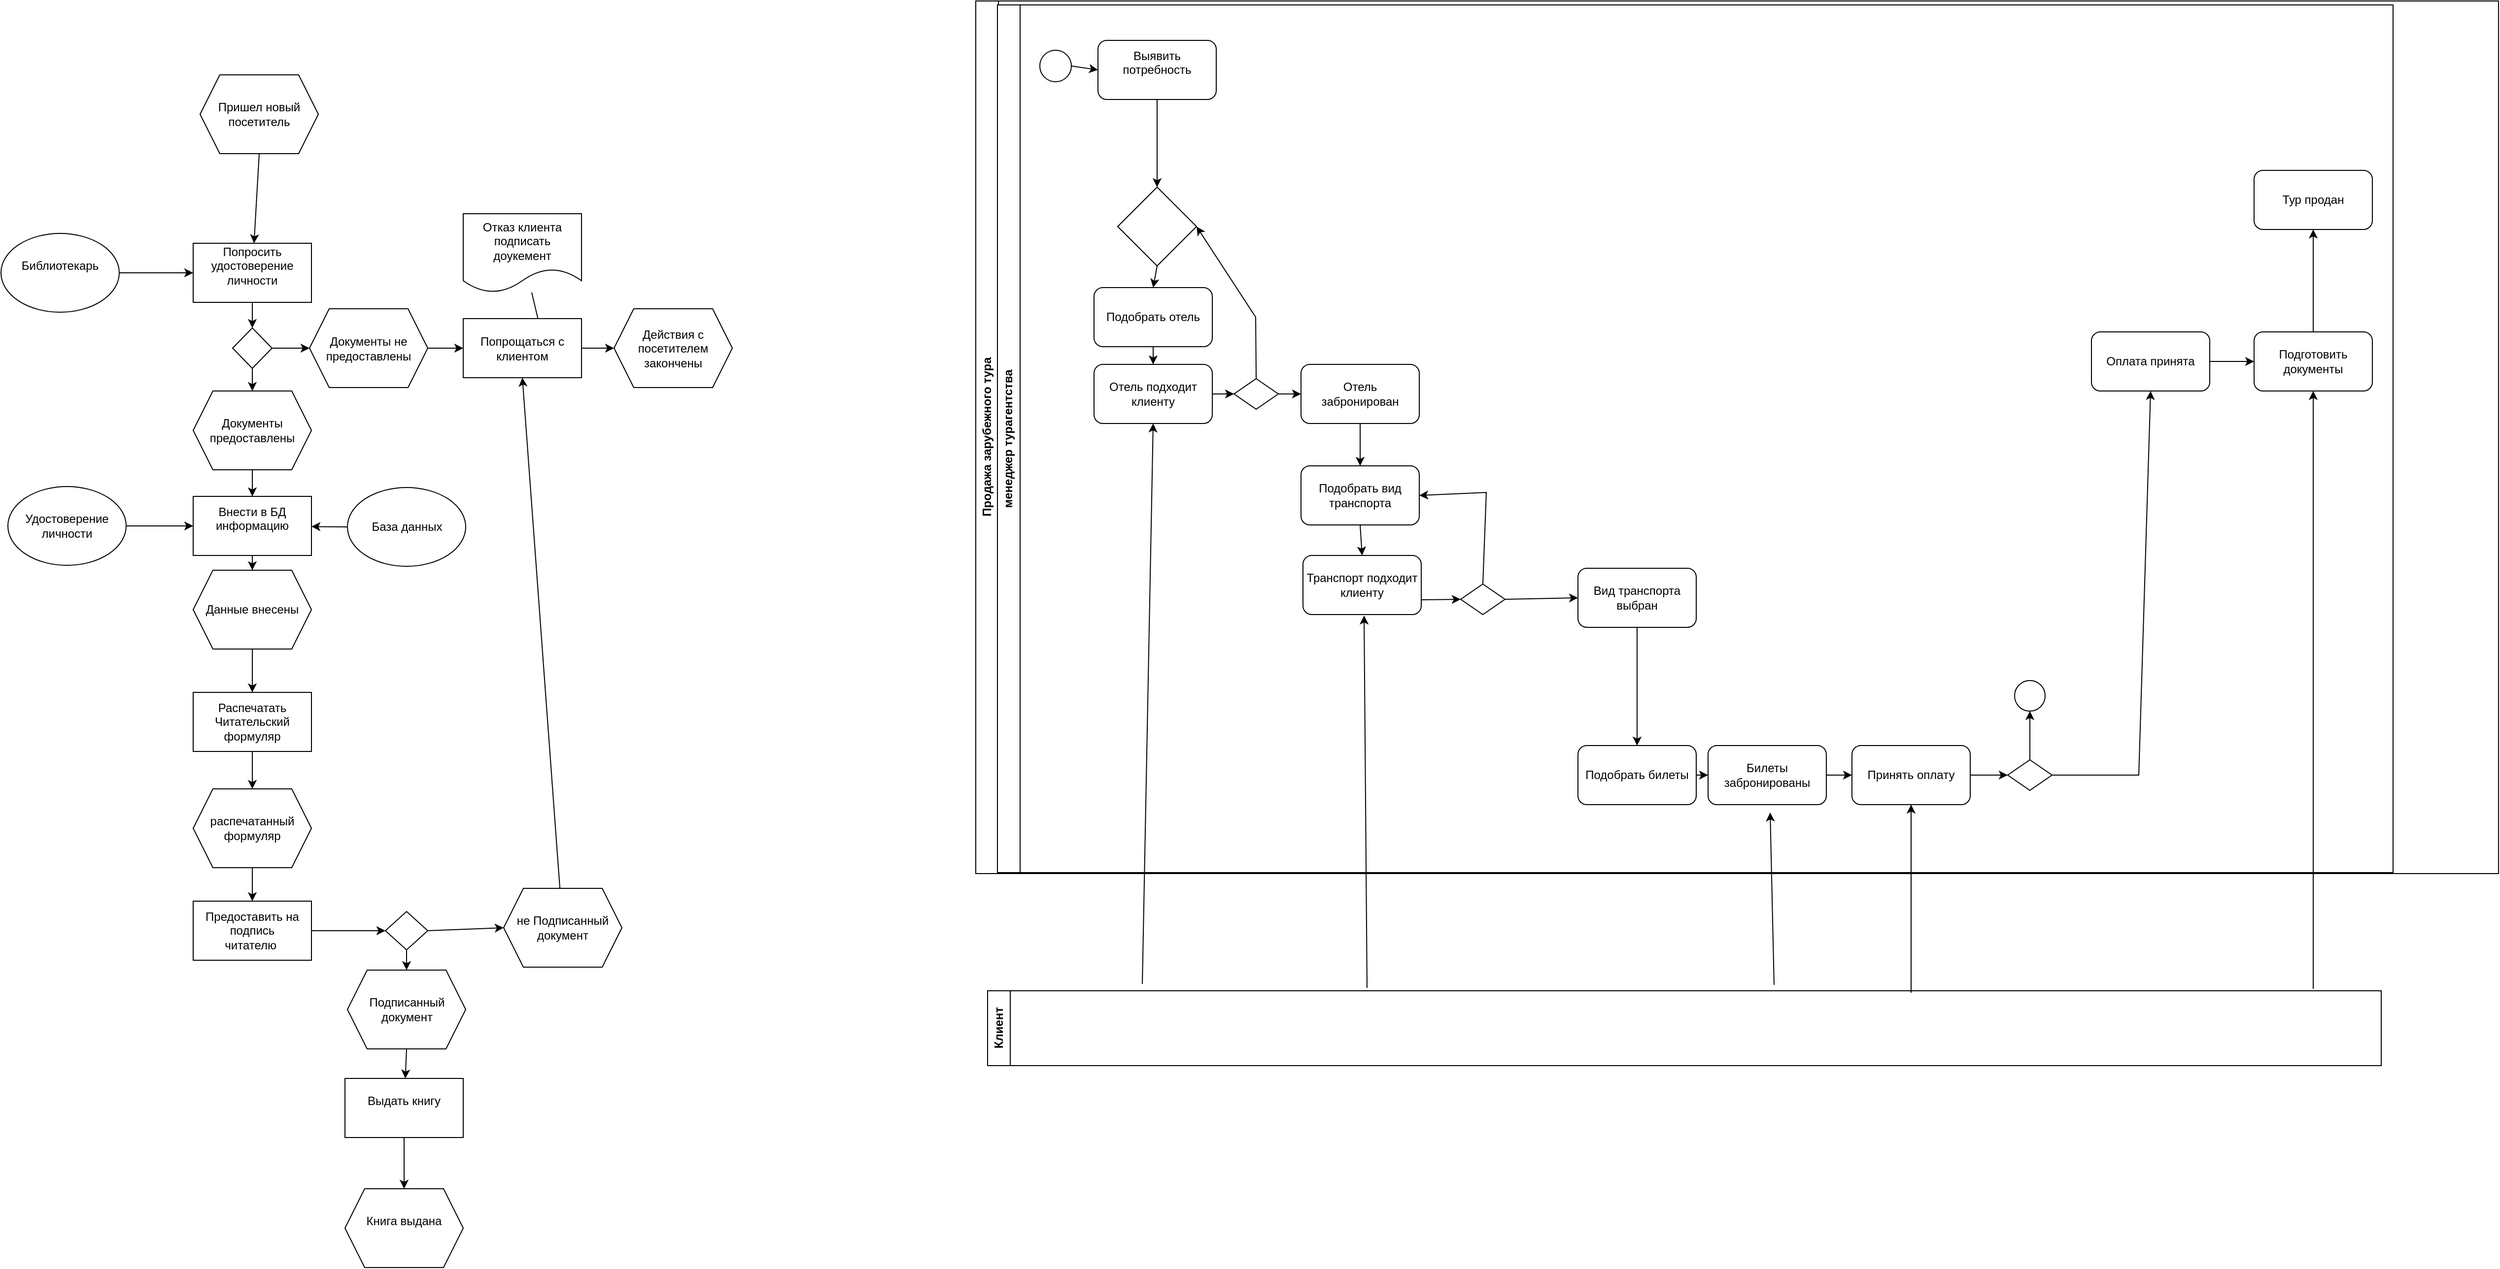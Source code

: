 <mxfile version="21.3.4" type="device">
  <diagram name="Страница 1" id="9LuI2_xqMuIHMLWsYBJ_">
    <mxGraphModel dx="2153" dy="1265" grid="0" gridSize="10" guides="1" tooltips="1" connect="1" arrows="1" fold="1" page="1" pageScale="1" pageWidth="827" pageHeight="1169" math="0" shadow="0">
      <root>
        <mxCell id="0" />
        <mxCell id="1" parent="0" />
        <mxCell id="u4SSPRo8e84aIvEriqBu-5" value="&#xa;Попросить удостоверение личности&#xa;&#xa;" style="rounded=0;whiteSpace=wrap;html=1;" vertex="1" parent="1">
          <mxGeometry x="313" y="257" width="120" height="60" as="geometry" />
        </mxCell>
        <mxCell id="u4SSPRo8e84aIvEriqBu-6" value="&#xa;Книга выдана&#xa;&#xa;" style="shape=hexagon;perimeter=hexagonPerimeter2;whiteSpace=wrap;html=1;fixedSize=1;" vertex="1" parent="1">
          <mxGeometry x="467" y="1217" width="120" height="80" as="geometry" />
        </mxCell>
        <mxCell id="u4SSPRo8e84aIvEriqBu-8" value="&#xa;Внести в БД&#xa;информацию&#xa;&#xa;" style="rounded=0;whiteSpace=wrap;html=1;" vertex="1" parent="1">
          <mxGeometry x="313" y="514" width="120" height="60" as="geometry" />
        </mxCell>
        <mxCell id="u4SSPRo8e84aIvEriqBu-9" value="&#xa;&lt;br style=&quot;border-color: var(--border-color); color: rgb(0, 0, 0); font-family: Helvetica; font-size: 12px; font-style: normal; font-variant-ligatures: normal; font-variant-caps: normal; font-weight: 400; letter-spacing: normal; orphans: 2; text-align: center; text-indent: 0px; text-transform: none; widows: 2; word-spacing: 0px; -webkit-text-stroke-width: 0px; background-color: rgb(251, 251, 251); text-decoration-thickness: initial; text-decoration-style: initial; text-decoration-color: initial;&quot;&gt;&lt;span style=&quot;color: rgb(0, 0, 0); font-family: Helvetica; font-size: 12px; font-style: normal; font-variant-ligatures: normal; font-variant-caps: normal; font-weight: 400; letter-spacing: normal; orphans: 2; text-align: center; text-indent: 0px; text-transform: none; widows: 2; word-spacing: 0px; -webkit-text-stroke-width: 0px; background-color: rgb(251, 251, 251); text-decoration-thickness: initial; text-decoration-style: initial; text-decoration-color: initial; float: none; display: inline !important;&quot;&gt;Удостоверение личности&lt;/span&gt;&lt;br style=&quot;border-color: var(--border-color); color: rgb(0, 0, 0); font-family: Helvetica; font-size: 12px; font-style: normal; font-variant-ligatures: normal; font-variant-caps: normal; font-weight: 400; letter-spacing: normal; orphans: 2; text-align: center; text-indent: 0px; text-transform: none; widows: 2; word-spacing: 0px; -webkit-text-stroke-width: 0px; background-color: rgb(251, 251, 251); text-decoration-thickness: initial; text-decoration-style: initial; text-decoration-color: initial;&quot;&gt;&#xa;&#xa;" style="ellipse;whiteSpace=wrap;html=1;" vertex="1" parent="1">
          <mxGeometry x="125" y="504" width="120" height="80" as="geometry" />
        </mxCell>
        <mxCell id="u4SSPRo8e84aIvEriqBu-10" value="" style="endArrow=classic;html=1;rounded=0;exitX=1;exitY=0.5;exitDx=0;exitDy=0;entryX=0;entryY=0.5;entryDx=0;entryDy=0;" edge="1" parent="1" source="u4SSPRo8e84aIvEriqBu-9" target="u4SSPRo8e84aIvEriqBu-8">
          <mxGeometry width="50" height="50" relative="1" as="geometry">
            <mxPoint x="272" y="574" as="sourcePoint" />
            <mxPoint x="322" y="524" as="targetPoint" />
          </mxGeometry>
        </mxCell>
        <mxCell id="u4SSPRo8e84aIvEriqBu-15" value="&#xa;Библиотекарь&#xa;&#xa;" style="ellipse;whiteSpace=wrap;html=1;" vertex="1" parent="1">
          <mxGeometry x="118" y="247" width="120" height="80" as="geometry" />
        </mxCell>
        <mxCell id="u4SSPRo8e84aIvEriqBu-16" value="" style="endArrow=classic;html=1;rounded=0;exitX=1;exitY=0.5;exitDx=0;exitDy=0;entryX=0;entryY=0.5;entryDx=0;entryDy=0;" edge="1" parent="1" source="u4SSPRo8e84aIvEriqBu-15" target="u4SSPRo8e84aIvEriqBu-5">
          <mxGeometry width="50" height="50" relative="1" as="geometry">
            <mxPoint x="280" y="441" as="sourcePoint" />
            <mxPoint x="330" y="391" as="targetPoint" />
          </mxGeometry>
        </mxCell>
        <mxCell id="u4SSPRo8e84aIvEriqBu-17" value="База данных" style="ellipse;whiteSpace=wrap;html=1;" vertex="1" parent="1">
          <mxGeometry x="469.5" y="505" width="120" height="80" as="geometry" />
        </mxCell>
        <mxCell id="u4SSPRo8e84aIvEriqBu-18" value="" style="endArrow=classic;html=1;rounded=0;exitX=0;exitY=0.5;exitDx=0;exitDy=0;" edge="1" parent="1" source="u4SSPRo8e84aIvEriqBu-17" target="u4SSPRo8e84aIvEriqBu-8">
          <mxGeometry width="50" height="50" relative="1" as="geometry">
            <mxPoint x="547" y="550" as="sourcePoint" />
            <mxPoint x="597" y="500" as="targetPoint" />
          </mxGeometry>
        </mxCell>
        <mxCell id="u4SSPRo8e84aIvEriqBu-19" value="" style="rhombus;whiteSpace=wrap;html=1;" vertex="1" parent="1">
          <mxGeometry x="353" y="343" width="40" height="41" as="geometry" />
        </mxCell>
        <mxCell id="u4SSPRo8e84aIvEriqBu-20" value="Действия с посетителем закончены" style="shape=hexagon;perimeter=hexagonPerimeter2;whiteSpace=wrap;html=1;fixedSize=1;" vertex="1" parent="1">
          <mxGeometry x="740" y="323.5" width="120" height="80" as="geometry" />
        </mxCell>
        <mxCell id="u4SSPRo8e84aIvEriqBu-22" value="" style="endArrow=classic;html=1;rounded=0;exitX=0.5;exitY=1;exitDx=0;exitDy=0;entryX=0.5;entryY=0;entryDx=0;entryDy=0;" edge="1" parent="1" source="u4SSPRo8e84aIvEriqBu-5" target="u4SSPRo8e84aIvEriqBu-19">
          <mxGeometry width="50" height="50" relative="1" as="geometry">
            <mxPoint x="358" y="467" as="sourcePoint" />
            <mxPoint x="408" y="417" as="targetPoint" />
          </mxGeometry>
        </mxCell>
        <mxCell id="u4SSPRo8e84aIvEriqBu-23" value="" style="endArrow=classic;html=1;rounded=0;exitX=0.5;exitY=1;exitDx=0;exitDy=0;entryX=0.5;entryY=0;entryDx=0;entryDy=0;" edge="1" parent="1" source="u4SSPRo8e84aIvEriqBu-19" target="u4SSPRo8e84aIvEriqBu-72">
          <mxGeometry width="50" height="50" relative="1" as="geometry">
            <mxPoint x="449" y="480" as="sourcePoint" />
            <mxPoint x="380" y="420" as="targetPoint" />
          </mxGeometry>
        </mxCell>
        <mxCell id="u4SSPRo8e84aIvEriqBu-24" value="Данные внесены&lt;br&gt;" style="shape=hexagon;perimeter=hexagonPerimeter2;whiteSpace=wrap;html=1;fixedSize=1;" vertex="1" parent="1">
          <mxGeometry x="313" y="589" width="120" height="80" as="geometry" />
        </mxCell>
        <mxCell id="u4SSPRo8e84aIvEriqBu-25" value="" style="endArrow=classic;html=1;rounded=0;exitX=0.5;exitY=1;exitDx=0;exitDy=0;entryX=0.5;entryY=0;entryDx=0;entryDy=0;" edge="1" parent="1" source="u4SSPRo8e84aIvEriqBu-8" target="u4SSPRo8e84aIvEriqBu-24">
          <mxGeometry width="50" height="50" relative="1" as="geometry">
            <mxPoint x="433" y="663" as="sourcePoint" />
            <mxPoint x="503.711" y="613" as="targetPoint" />
          </mxGeometry>
        </mxCell>
        <mxCell id="u4SSPRo8e84aIvEriqBu-26" value="Распечатать Читательский формуляр" style="rounded=0;whiteSpace=wrap;html=1;" vertex="1" parent="1">
          <mxGeometry x="313" y="713" width="120" height="60" as="geometry" />
        </mxCell>
        <mxCell id="u4SSPRo8e84aIvEriqBu-27" value="" style="endArrow=classic;html=1;rounded=0;exitX=0.5;exitY=1;exitDx=0;exitDy=0;" edge="1" parent="1" source="u4SSPRo8e84aIvEriqBu-24" target="u4SSPRo8e84aIvEriqBu-26">
          <mxGeometry width="50" height="50" relative="1" as="geometry">
            <mxPoint x="506" y="741" as="sourcePoint" />
            <mxPoint x="556" y="691" as="targetPoint" />
          </mxGeometry>
        </mxCell>
        <mxCell id="u4SSPRo8e84aIvEriqBu-28" value="распечатанный формуляр" style="shape=hexagon;perimeter=hexagonPerimeter2;whiteSpace=wrap;html=1;fixedSize=1;" vertex="1" parent="1">
          <mxGeometry x="313" y="811" width="120" height="80" as="geometry" />
        </mxCell>
        <mxCell id="u4SSPRo8e84aIvEriqBu-29" value="" style="endArrow=classic;html=1;rounded=0;exitX=0.5;exitY=1;exitDx=0;exitDy=0;entryX=0.5;entryY=0;entryDx=0;entryDy=0;" edge="1" parent="1" source="u4SSPRo8e84aIvEriqBu-26" target="u4SSPRo8e84aIvEriqBu-28">
          <mxGeometry width="50" height="50" relative="1" as="geometry">
            <mxPoint x="515" y="856" as="sourcePoint" />
            <mxPoint x="565" y="806" as="targetPoint" />
          </mxGeometry>
        </mxCell>
        <mxCell id="u4SSPRo8e84aIvEriqBu-30" value="Предоставить на подпись&lt;br/&gt;читателю&amp;nbsp;" style="rounded=0;whiteSpace=wrap;html=1;" vertex="1" parent="1">
          <mxGeometry x="313" y="925" width="120" height="60" as="geometry" />
        </mxCell>
        <mxCell id="u4SSPRo8e84aIvEriqBu-31" value="" style="endArrow=classic;html=1;rounded=0;exitX=0.5;exitY=1;exitDx=0;exitDy=0;" edge="1" parent="1" source="u4SSPRo8e84aIvEriqBu-28" target="u4SSPRo8e84aIvEriqBu-30">
          <mxGeometry width="50" height="50" relative="1" as="geometry">
            <mxPoint x="562" y="964" as="sourcePoint" />
            <mxPoint x="612" y="914" as="targetPoint" />
          </mxGeometry>
        </mxCell>
        <mxCell id="u4SSPRo8e84aIvEriqBu-33" value="Пришел новый посетитель" style="shape=hexagon;perimeter=hexagonPerimeter2;whiteSpace=wrap;html=1;fixedSize=1;" vertex="1" parent="1">
          <mxGeometry x="320" y="86" width="120" height="80" as="geometry" />
        </mxCell>
        <mxCell id="u4SSPRo8e84aIvEriqBu-34" value="" style="endArrow=classic;html=1;rounded=0;exitX=0.5;exitY=1;exitDx=0;exitDy=0;" edge="1" parent="1" source="u4SSPRo8e84aIvEriqBu-33" target="u4SSPRo8e84aIvEriqBu-5">
          <mxGeometry width="50" height="50" relative="1" as="geometry">
            <mxPoint x="493" y="194" as="sourcePoint" />
            <mxPoint x="373" y="229" as="targetPoint" />
          </mxGeometry>
        </mxCell>
        <mxCell id="u4SSPRo8e84aIvEriqBu-37" value="&#xa;Выдать книгу&#xa;&#xa;" style="rounded=0;whiteSpace=wrap;html=1;" vertex="1" parent="1">
          <mxGeometry x="467" y="1105" width="120" height="60" as="geometry" />
        </mxCell>
        <mxCell id="u4SSPRo8e84aIvEriqBu-38" value="Подписанный документ" style="shape=hexagon;perimeter=hexagonPerimeter2;whiteSpace=wrap;html=1;fixedSize=1;" vertex="1" parent="1">
          <mxGeometry x="469.5" y="995" width="120" height="80" as="geometry" />
        </mxCell>
        <mxCell id="u4SSPRo8e84aIvEriqBu-40" value="" style="rhombus;whiteSpace=wrap;html=1;" vertex="1" parent="1">
          <mxGeometry x="508" y="935.5" width="43" height="39" as="geometry" />
        </mxCell>
        <mxCell id="u4SSPRo8e84aIvEriqBu-43" value="" style="endArrow=classic;html=1;rounded=0;exitX=1;exitY=0.5;exitDx=0;exitDy=0;entryX=0;entryY=0.5;entryDx=0;entryDy=0;" edge="1" parent="1" source="u4SSPRo8e84aIvEriqBu-30" target="u4SSPRo8e84aIvEriqBu-40">
          <mxGeometry width="50" height="50" relative="1" as="geometry">
            <mxPoint x="433" y="796" as="sourcePoint" />
            <mxPoint x="483" y="746" as="targetPoint" />
          </mxGeometry>
        </mxCell>
        <mxCell id="u4SSPRo8e84aIvEriqBu-44" value="не Подписанный документ" style="shape=hexagon;perimeter=hexagonPerimeter2;whiteSpace=wrap;html=1;fixedSize=1;" vertex="1" parent="1">
          <mxGeometry x="628" y="912" width="120" height="80" as="geometry" />
        </mxCell>
        <mxCell id="u4SSPRo8e84aIvEriqBu-45" value="" style="endArrow=classic;html=1;rounded=0;exitX=1;exitY=0.5;exitDx=0;exitDy=0;entryX=0;entryY=0.5;entryDx=0;entryDy=0;" edge="1" parent="1" source="u4SSPRo8e84aIvEriqBu-40" target="u4SSPRo8e84aIvEriqBu-44">
          <mxGeometry width="50" height="50" relative="1" as="geometry">
            <mxPoint x="567" y="943" as="sourcePoint" />
            <mxPoint x="617" y="893" as="targetPoint" />
          </mxGeometry>
        </mxCell>
        <mxCell id="u4SSPRo8e84aIvEriqBu-46" value="" style="endArrow=classic;html=1;rounded=0;exitX=0.5;exitY=1;exitDx=0;exitDy=0;" edge="1" parent="1" source="u4SSPRo8e84aIvEriqBu-40" target="u4SSPRo8e84aIvEriqBu-38">
          <mxGeometry width="50" height="50" relative="1" as="geometry">
            <mxPoint x="646" y="1105" as="sourcePoint" />
            <mxPoint x="696" y="1055" as="targetPoint" />
          </mxGeometry>
        </mxCell>
        <mxCell id="u4SSPRo8e84aIvEriqBu-47" value="" style="endArrow=classic;html=1;rounded=0;entryX=0.5;entryY=1;entryDx=0;entryDy=0;" edge="1" parent="1" source="u4SSPRo8e84aIvEriqBu-44" target="u4SSPRo8e84aIvEriqBu-68">
          <mxGeometry width="50" height="50" relative="1" as="geometry">
            <mxPoint x="622" y="861" as="sourcePoint" />
            <mxPoint x="672" y="811" as="targetPoint" />
          </mxGeometry>
        </mxCell>
        <mxCell id="u4SSPRo8e84aIvEriqBu-49" value="Отказ клиента подписать доукемент" style="shape=document;whiteSpace=wrap;html=1;boundedLbl=1;" vertex="1" parent="1">
          <mxGeometry x="587" y="227" width="120" height="80" as="geometry" />
        </mxCell>
        <mxCell id="u4SSPRo8e84aIvEriqBu-50" value="" style="endArrow=classic;html=1;rounded=0;entryX=0.75;entryY=1;entryDx=0;entryDy=0;" edge="1" parent="1" source="u4SSPRo8e84aIvEriqBu-49" target="u4SSPRo8e84aIvEriqBu-68">
          <mxGeometry width="50" height="50" relative="1" as="geometry">
            <mxPoint x="757" y="552" as="sourcePoint" />
            <mxPoint x="807" y="502" as="targetPoint" />
          </mxGeometry>
        </mxCell>
        <mxCell id="u4SSPRo8e84aIvEriqBu-51" value="" style="endArrow=classic;html=1;rounded=0;exitX=0.5;exitY=1;exitDx=0;exitDy=0;" edge="1" parent="1" source="u4SSPRo8e84aIvEriqBu-38" target="u4SSPRo8e84aIvEriqBu-37">
          <mxGeometry width="50" height="50" relative="1" as="geometry">
            <mxPoint x="631" y="1158" as="sourcePoint" />
            <mxPoint x="681" y="1108" as="targetPoint" />
          </mxGeometry>
        </mxCell>
        <mxCell id="u4SSPRo8e84aIvEriqBu-52" value="" style="endArrow=classic;html=1;rounded=0;exitX=0.5;exitY=1;exitDx=0;exitDy=0;entryX=0.5;entryY=0;entryDx=0;entryDy=0;" edge="1" parent="1" source="u4SSPRo8e84aIvEriqBu-37" target="u4SSPRo8e84aIvEriqBu-6">
          <mxGeometry width="50" height="50" relative="1" as="geometry">
            <mxPoint x="345" y="1242" as="sourcePoint" />
            <mxPoint x="395" y="1192" as="targetPoint" />
          </mxGeometry>
        </mxCell>
        <mxCell id="u4SSPRo8e84aIvEriqBu-55" value="Продажа зарубежного тура " style="swimlane;horizontal=0;whiteSpace=wrap;html=1;" vertex="1" parent="1">
          <mxGeometry x="1107" y="11" width="1545" height="886" as="geometry" />
        </mxCell>
        <mxCell id="u4SSPRo8e84aIvEriqBu-56" value="менеджер турагентства" style="swimlane;horizontal=0;whiteSpace=wrap;html=1;startSize=23;" vertex="1" parent="u4SSPRo8e84aIvEriqBu-55">
          <mxGeometry x="22" y="4" width="1416" height="881" as="geometry" />
        </mxCell>
        <mxCell id="u4SSPRo8e84aIvEriqBu-61" value="" style="ellipse;whiteSpace=wrap;html=1;aspect=fixed;" vertex="1" parent="u4SSPRo8e84aIvEriqBu-56">
          <mxGeometry x="43" y="46" width="32" height="32" as="geometry" />
        </mxCell>
        <mxCell id="u4SSPRo8e84aIvEriqBu-62" value="&#xa;Выявить потребность&#xa;&#xa;" style="rounded=1;whiteSpace=wrap;html=1;" vertex="1" parent="u4SSPRo8e84aIvEriqBu-56">
          <mxGeometry x="102" y="36" width="120" height="60" as="geometry" />
        </mxCell>
        <mxCell id="u4SSPRo8e84aIvEriqBu-63" value="" style="endArrow=classic;html=1;rounded=0;exitX=1;exitY=0.5;exitDx=0;exitDy=0;entryX=0;entryY=0.5;entryDx=0;entryDy=0;" edge="1" parent="u4SSPRo8e84aIvEriqBu-56" source="u4SSPRo8e84aIvEriqBu-61" target="u4SSPRo8e84aIvEriqBu-62">
          <mxGeometry width="50" height="50" relative="1" as="geometry">
            <mxPoint x="191" y="154" as="sourcePoint" />
            <mxPoint x="241" y="104" as="targetPoint" />
          </mxGeometry>
        </mxCell>
        <mxCell id="u4SSPRo8e84aIvEriqBu-64" value="Тур продан&lt;br&gt;" style="rounded=1;whiteSpace=wrap;html=1;" vertex="1" parent="u4SSPRo8e84aIvEriqBu-56">
          <mxGeometry x="1275" y="168" width="120" height="60" as="geometry" />
        </mxCell>
        <mxCell id="u4SSPRo8e84aIvEriqBu-65" value="" style="rhombus;whiteSpace=wrap;html=1;" vertex="1" parent="u4SSPRo8e84aIvEriqBu-56">
          <mxGeometry x="122" y="185" width="80" height="80" as="geometry" />
        </mxCell>
        <mxCell id="u4SSPRo8e84aIvEriqBu-77" value="" style="endArrow=classic;html=1;rounded=0;exitX=0.5;exitY=1;exitDx=0;exitDy=0;entryX=0.5;entryY=0;entryDx=0;entryDy=0;" edge="1" parent="u4SSPRo8e84aIvEriqBu-56" source="u4SSPRo8e84aIvEriqBu-62" target="u4SSPRo8e84aIvEriqBu-65">
          <mxGeometry width="50" height="50" relative="1" as="geometry">
            <mxPoint x="231" y="148" as="sourcePoint" />
            <mxPoint x="281" y="98" as="targetPoint" />
          </mxGeometry>
        </mxCell>
        <mxCell id="u4SSPRo8e84aIvEriqBu-142" value="Оплата принята" style="rounded=1;whiteSpace=wrap;html=1;" vertex="1" parent="u4SSPRo8e84aIvEriqBu-56">
          <mxGeometry x="1110" y="332" width="120" height="60" as="geometry" />
        </mxCell>
        <mxCell id="u4SSPRo8e84aIvEriqBu-143" value="Подготовить&lt;br/&gt;документы" style="rounded=1;whiteSpace=wrap;html=1;" vertex="1" parent="u4SSPRo8e84aIvEriqBu-56">
          <mxGeometry x="1275" y="332" width="120" height="60" as="geometry" />
        </mxCell>
        <mxCell id="u4SSPRo8e84aIvEriqBu-144" value="" style="endArrow=classic;html=1;rounded=0;entryX=0;entryY=0.5;entryDx=0;entryDy=0;" edge="1" parent="u4SSPRo8e84aIvEriqBu-56" source="u4SSPRo8e84aIvEriqBu-142" target="u4SSPRo8e84aIvEriqBu-143">
          <mxGeometry width="50" height="50" relative="1" as="geometry">
            <mxPoint x="1114" y="373" as="sourcePoint" />
            <mxPoint x="1164" y="323" as="targetPoint" />
          </mxGeometry>
        </mxCell>
        <mxCell id="u4SSPRo8e84aIvEriqBu-145" value="" style="endArrow=classic;html=1;rounded=0;entryX=0.5;entryY=1;entryDx=0;entryDy=0;exitX=0.5;exitY=0;exitDx=0;exitDy=0;" edge="1" parent="u4SSPRo8e84aIvEriqBu-56" source="u4SSPRo8e84aIvEriqBu-143" target="u4SSPRo8e84aIvEriqBu-64">
          <mxGeometry width="50" height="50" relative="1" as="geometry">
            <mxPoint x="1182" y="298" as="sourcePoint" />
            <mxPoint x="1232" y="248" as="targetPoint" />
          </mxGeometry>
        </mxCell>
        <mxCell id="u4SSPRo8e84aIvEriqBu-66" value="Подобрать отель" style="rounded=1;whiteSpace=wrap;html=1;" vertex="1" parent="u4SSPRo8e84aIvEriqBu-56">
          <mxGeometry x="98" y="287" width="120" height="60" as="geometry" />
        </mxCell>
        <mxCell id="u4SSPRo8e84aIvEriqBu-79" value="Отель подходит клиенту" style="rounded=1;whiteSpace=wrap;html=1;" vertex="1" parent="u4SSPRo8e84aIvEriqBu-56">
          <mxGeometry x="98" y="365" width="120" height="60" as="geometry" />
        </mxCell>
        <mxCell id="u4SSPRo8e84aIvEriqBu-80" value="Подобрать вид транспорта" style="rounded=1;whiteSpace=wrap;html=1;" vertex="1" parent="u4SSPRo8e84aIvEriqBu-56">
          <mxGeometry x="308" y="468" width="120" height="60" as="geometry" />
        </mxCell>
        <mxCell id="u4SSPRo8e84aIvEriqBu-83" value="" style="rhombus;whiteSpace=wrap;html=1;" vertex="1" parent="u4SSPRo8e84aIvEriqBu-56">
          <mxGeometry x="240" y="379.5" width="45" height="31" as="geometry" />
        </mxCell>
        <mxCell id="u4SSPRo8e84aIvEriqBu-92" value="Транспорт подходит клиенту" style="rounded=1;whiteSpace=wrap;html=1;" vertex="1" parent="u4SSPRo8e84aIvEriqBu-56">
          <mxGeometry x="310" y="559" width="120" height="60" as="geometry" />
        </mxCell>
        <mxCell id="u4SSPRo8e84aIvEriqBu-94" value="Отель&lt;br/&gt;забронирован" style="rounded=1;whiteSpace=wrap;html=1;" vertex="1" parent="u4SSPRo8e84aIvEriqBu-56">
          <mxGeometry x="308" y="365" width="120" height="60" as="geometry" />
        </mxCell>
        <mxCell id="u4SSPRo8e84aIvEriqBu-97" value="" style="endArrow=classic;html=1;rounded=0;entryX=1;entryY=0.5;entryDx=0;entryDy=0;exitX=0.5;exitY=0;exitDx=0;exitDy=0;" edge="1" parent="u4SSPRo8e84aIvEriqBu-56" source="u4SSPRo8e84aIvEriqBu-83" target="u4SSPRo8e84aIvEriqBu-65">
          <mxGeometry width="50" height="50" relative="1" as="geometry">
            <mxPoint x="219" y="378" as="sourcePoint" />
            <mxPoint x="269" y="328" as="targetPoint" />
            <Array as="points">
              <mxPoint x="262" y="317" />
            </Array>
          </mxGeometry>
        </mxCell>
        <mxCell id="u4SSPRo8e84aIvEriqBu-98" value="" style="endArrow=classic;html=1;rounded=0;exitX=1;exitY=0.5;exitDx=0;exitDy=0;entryX=0;entryY=0.5;entryDx=0;entryDy=0;" edge="1" parent="u4SSPRo8e84aIvEriqBu-56" source="u4SSPRo8e84aIvEriqBu-79" target="u4SSPRo8e84aIvEriqBu-83">
          <mxGeometry width="50" height="50" relative="1" as="geometry">
            <mxPoint x="147" y="490" as="sourcePoint" />
            <mxPoint x="197" y="440" as="targetPoint" />
          </mxGeometry>
        </mxCell>
        <mxCell id="u4SSPRo8e84aIvEriqBu-99" value="" style="endArrow=classic;html=1;rounded=0;exitX=0.5;exitY=1;exitDx=0;exitDy=0;entryX=0.5;entryY=0;entryDx=0;entryDy=0;" edge="1" parent="u4SSPRo8e84aIvEriqBu-56" source="u4SSPRo8e84aIvEriqBu-66" target="u4SSPRo8e84aIvEriqBu-79">
          <mxGeometry width="50" height="50" relative="1" as="geometry">
            <mxPoint x="150" y="461" as="sourcePoint" />
            <mxPoint x="200" y="411" as="targetPoint" />
          </mxGeometry>
        </mxCell>
        <mxCell id="u4SSPRo8e84aIvEriqBu-100" value="" style="endArrow=classic;html=1;rounded=0;exitX=1;exitY=0.5;exitDx=0;exitDy=0;" edge="1" parent="u4SSPRo8e84aIvEriqBu-56" source="u4SSPRo8e84aIvEriqBu-83" target="u4SSPRo8e84aIvEriqBu-94">
          <mxGeometry width="50" height="50" relative="1" as="geometry">
            <mxPoint x="249" y="450" as="sourcePoint" />
            <mxPoint x="299" y="400" as="targetPoint" />
          </mxGeometry>
        </mxCell>
        <mxCell id="u4SSPRo8e84aIvEriqBu-101" value="" style="endArrow=classic;html=1;rounded=0;exitX=0.5;exitY=1;exitDx=0;exitDy=0;" edge="1" parent="u4SSPRo8e84aIvEriqBu-56" source="u4SSPRo8e84aIvEriqBu-94" target="u4SSPRo8e84aIvEriqBu-80">
          <mxGeometry width="50" height="50" relative="1" as="geometry">
            <mxPoint x="273" y="578" as="sourcePoint" />
            <mxPoint x="323" y="528" as="targetPoint" />
          </mxGeometry>
        </mxCell>
        <mxCell id="u4SSPRo8e84aIvEriqBu-102" value="" style="endArrow=classic;html=1;rounded=0;exitX=0.5;exitY=1;exitDx=0;exitDy=0;entryX=0.5;entryY=0;entryDx=0;entryDy=0;" edge="1" parent="u4SSPRo8e84aIvEriqBu-56" source="u4SSPRo8e84aIvEriqBu-80" target="u4SSPRo8e84aIvEriqBu-92">
          <mxGeometry width="50" height="50" relative="1" as="geometry">
            <mxPoint x="378" y="435" as="sourcePoint" />
            <mxPoint x="378" y="478" as="targetPoint" />
          </mxGeometry>
        </mxCell>
        <mxCell id="u4SSPRo8e84aIvEriqBu-103" value="" style="rhombus;whiteSpace=wrap;html=1;" vertex="1" parent="u4SSPRo8e84aIvEriqBu-56">
          <mxGeometry x="470" y="588" width="45" height="31" as="geometry" />
        </mxCell>
        <mxCell id="u4SSPRo8e84aIvEriqBu-107" value="Вид транспорта выбран" style="rounded=1;whiteSpace=wrap;html=1;" vertex="1" parent="u4SSPRo8e84aIvEriqBu-56">
          <mxGeometry x="589" y="572" width="120" height="60" as="geometry" />
        </mxCell>
        <mxCell id="u4SSPRo8e84aIvEriqBu-127" value="Подобрать билеты" style="rounded=1;whiteSpace=wrap;html=1;" vertex="1" parent="u4SSPRo8e84aIvEriqBu-56">
          <mxGeometry x="589" y="752" width="120" height="60" as="geometry" />
        </mxCell>
        <mxCell id="u4SSPRo8e84aIvEriqBu-128" value="" style="endArrow=classic;html=1;rounded=0;exitX=0.5;exitY=1;exitDx=0;exitDy=0;" edge="1" parent="u4SSPRo8e84aIvEriqBu-56" source="u4SSPRo8e84aIvEriqBu-107" target="u4SSPRo8e84aIvEriqBu-127">
          <mxGeometry width="50" height="50" relative="1" as="geometry">
            <mxPoint x="695" y="797" as="sourcePoint" />
            <mxPoint x="745" y="747" as="targetPoint" />
          </mxGeometry>
        </mxCell>
        <mxCell id="u4SSPRo8e84aIvEriqBu-129" value="" style="rhombus;whiteSpace=wrap;html=1;" vertex="1" parent="u4SSPRo8e84aIvEriqBu-56">
          <mxGeometry x="1025" y="766.5" width="45" height="31" as="geometry" />
        </mxCell>
        <mxCell id="u4SSPRo8e84aIvEriqBu-133" value="Билеты забронированы" style="rounded=1;whiteSpace=wrap;html=1;" vertex="1" parent="u4SSPRo8e84aIvEriqBu-56">
          <mxGeometry x="721" y="752" width="120" height="60" as="geometry" />
        </mxCell>
        <mxCell id="u4SSPRo8e84aIvEriqBu-134" value="Принять оплату" style="rounded=1;whiteSpace=wrap;html=1;" vertex="1" parent="u4SSPRo8e84aIvEriqBu-56">
          <mxGeometry x="867" y="752" width="120" height="60" as="geometry" />
        </mxCell>
        <mxCell id="u4SSPRo8e84aIvEriqBu-130" value="" style="endArrow=classic;html=1;rounded=0;exitX=1;exitY=0.5;exitDx=0;exitDy=0;entryX=0;entryY=0.5;entryDx=0;entryDy=0;" edge="1" parent="u4SSPRo8e84aIvEriqBu-56" source="u4SSPRo8e84aIvEriqBu-127" target="u4SSPRo8e84aIvEriqBu-133">
          <mxGeometry width="50" height="50" relative="1" as="geometry">
            <mxPoint x="782" y="709" as="sourcePoint" />
            <mxPoint x="743" y="735" as="targetPoint" />
          </mxGeometry>
        </mxCell>
        <mxCell id="u4SSPRo8e84aIvEriqBu-135" value="" style="endArrow=classic;html=1;rounded=0;exitX=1;exitY=0.5;exitDx=0;exitDy=0;entryX=0;entryY=0.5;entryDx=0;entryDy=0;" edge="1" parent="u4SSPRo8e84aIvEriqBu-56" source="u4SSPRo8e84aIvEriqBu-133" target="u4SSPRo8e84aIvEriqBu-134">
          <mxGeometry width="50" height="50" relative="1" as="geometry">
            <mxPoint x="249" y="810" as="sourcePoint" />
            <mxPoint x="299" y="760" as="targetPoint" />
          </mxGeometry>
        </mxCell>
        <mxCell id="u4SSPRo8e84aIvEriqBu-136" value="" style="endArrow=classic;html=1;rounded=0;exitX=1;exitY=0.5;exitDx=0;exitDy=0;entryX=0;entryY=0.5;entryDx=0;entryDy=0;" edge="1" parent="u4SSPRo8e84aIvEriqBu-56" source="u4SSPRo8e84aIvEriqBu-134" target="u4SSPRo8e84aIvEriqBu-129">
          <mxGeometry width="50" height="50" relative="1" as="geometry">
            <mxPoint x="270" y="883" as="sourcePoint" />
            <mxPoint x="320" y="833" as="targetPoint" />
          </mxGeometry>
        </mxCell>
        <mxCell id="u4SSPRo8e84aIvEriqBu-137" value="" style="ellipse;whiteSpace=wrap;html=1;aspect=fixed;" vertex="1" parent="u4SSPRo8e84aIvEriqBu-56">
          <mxGeometry x="1032" y="686" width="31" height="31" as="geometry" />
        </mxCell>
        <mxCell id="u4SSPRo8e84aIvEriqBu-138" value="" style="endArrow=classic;html=1;rounded=0;exitX=0.5;exitY=0;exitDx=0;exitDy=0;entryX=0.5;entryY=1;entryDx=0;entryDy=0;" edge="1" parent="u4SSPRo8e84aIvEriqBu-56" source="u4SSPRo8e84aIvEriqBu-129" target="u4SSPRo8e84aIvEriqBu-137">
          <mxGeometry width="50" height="50" relative="1" as="geometry">
            <mxPoint x="441" y="886" as="sourcePoint" />
            <mxPoint x="1224" y="661" as="targetPoint" />
          </mxGeometry>
        </mxCell>
        <mxCell id="u4SSPRo8e84aIvEriqBu-78" value="" style="endArrow=classic;html=1;rounded=0;exitX=0.5;exitY=1;exitDx=0;exitDy=0;entryX=0.5;entryY=0;entryDx=0;entryDy=0;" edge="1" parent="u4SSPRo8e84aIvEriqBu-56" source="u4SSPRo8e84aIvEriqBu-65" target="u4SSPRo8e84aIvEriqBu-66">
          <mxGeometry width="50" height="50" relative="1" as="geometry">
            <mxPoint x="165" y="386" as="sourcePoint" />
            <mxPoint x="215" y="336" as="targetPoint" />
          </mxGeometry>
        </mxCell>
        <mxCell id="u4SSPRo8e84aIvEriqBu-141" value="" style="endArrow=classic;html=1;rounded=0;exitX=1;exitY=0.5;exitDx=0;exitDy=0;entryX=0.5;entryY=1;entryDx=0;entryDy=0;" edge="1" parent="u4SSPRo8e84aIvEriqBu-56" source="u4SSPRo8e84aIvEriqBu-129" target="u4SSPRo8e84aIvEriqBu-142">
          <mxGeometry width="50" height="50" relative="1" as="geometry">
            <mxPoint x="287" y="857" as="sourcePoint" />
            <mxPoint x="530" y="392" as="targetPoint" />
            <Array as="points">
              <mxPoint x="1158" y="782" />
            </Array>
          </mxGeometry>
        </mxCell>
        <mxCell id="u4SSPRo8e84aIvEriqBu-148" value="" style="endArrow=classic;html=1;rounded=0;entryX=0.5;entryY=1;entryDx=0;entryDy=0;" edge="1" parent="u4SSPRo8e84aIvEriqBu-56" target="u4SSPRo8e84aIvEriqBu-79">
          <mxGeometry width="50" height="50" relative="1" as="geometry">
            <mxPoint x="147" y="994" as="sourcePoint" />
            <mxPoint x="202" y="751" as="targetPoint" />
          </mxGeometry>
        </mxCell>
        <mxCell id="u4SSPRo8e84aIvEriqBu-150" value="" style="endArrow=classic;html=1;rounded=0;entryX=1;entryY=0.5;entryDx=0;entryDy=0;exitX=0.5;exitY=0;exitDx=0;exitDy=0;" edge="1" parent="u4SSPRo8e84aIvEriqBu-56" source="u4SSPRo8e84aIvEriqBu-103" target="u4SSPRo8e84aIvEriqBu-80">
          <mxGeometry width="50" height="50" relative="1" as="geometry">
            <mxPoint x="466" y="554" as="sourcePoint" />
            <mxPoint x="516" y="504" as="targetPoint" />
            <Array as="points">
              <mxPoint x="496" y="495" />
            </Array>
          </mxGeometry>
        </mxCell>
        <mxCell id="u4SSPRo8e84aIvEriqBu-151" value="" style="endArrow=classic;html=1;rounded=0;exitX=1;exitY=0.75;exitDx=0;exitDy=0;entryX=0;entryY=0.5;entryDx=0;entryDy=0;" edge="1" parent="u4SSPRo8e84aIvEriqBu-56" source="u4SSPRo8e84aIvEriqBu-92" target="u4SSPRo8e84aIvEriqBu-103">
          <mxGeometry width="50" height="50" relative="1" as="geometry">
            <mxPoint x="465" y="740" as="sourcePoint" />
            <mxPoint x="515" y="690" as="targetPoint" />
          </mxGeometry>
        </mxCell>
        <mxCell id="u4SSPRo8e84aIvEriqBu-152" value="" style="endArrow=classic;html=1;rounded=0;entryX=0;entryY=0.5;entryDx=0;entryDy=0;exitX=1;exitY=0.5;exitDx=0;exitDy=0;" edge="1" parent="u4SSPRo8e84aIvEriqBu-56" source="u4SSPRo8e84aIvEriqBu-103" target="u4SSPRo8e84aIvEriqBu-107">
          <mxGeometry width="50" height="50" relative="1" as="geometry">
            <mxPoint x="520" y="719" as="sourcePoint" />
            <mxPoint x="570" y="669" as="targetPoint" />
          </mxGeometry>
        </mxCell>
        <mxCell id="u4SSPRo8e84aIvEriqBu-153" value="" style="endArrow=classic;html=1;rounded=0;entryX=0.5;entryY=1;entryDx=0;entryDy=0;" edge="1" parent="u4SSPRo8e84aIvEriqBu-56" target="u4SSPRo8e84aIvEriqBu-134">
          <mxGeometry width="50" height="50" relative="1" as="geometry">
            <mxPoint x="927" y="1003" as="sourcePoint" />
            <mxPoint x="840" y="825" as="targetPoint" />
          </mxGeometry>
        </mxCell>
        <mxCell id="u4SSPRo8e84aIvEriqBu-155" value="" style="endArrow=classic;html=1;rounded=0;" edge="1" parent="u4SSPRo8e84aIvEriqBu-56">
          <mxGeometry width="50" height="50" relative="1" as="geometry">
            <mxPoint x="788" y="995" as="sourcePoint" />
            <mxPoint x="784" y="820" as="targetPoint" />
          </mxGeometry>
        </mxCell>
        <mxCell id="u4SSPRo8e84aIvEriqBu-156" value="" style="endArrow=classic;html=1;rounded=0;entryX=0.5;entryY=1;entryDx=0;entryDy=0;" edge="1" parent="u4SSPRo8e84aIvEriqBu-56" target="u4SSPRo8e84aIvEriqBu-143">
          <mxGeometry width="50" height="50" relative="1" as="geometry">
            <mxPoint x="1335" y="999" as="sourcePoint" />
            <mxPoint x="1287" y="646" as="targetPoint" />
          </mxGeometry>
        </mxCell>
        <mxCell id="u4SSPRo8e84aIvEriqBu-149" value="" style="endArrow=classic;html=1;rounded=0;" edge="1" parent="u4SSPRo8e84aIvEriqBu-55">
          <mxGeometry width="50" height="50" relative="1" as="geometry">
            <mxPoint x="397" y="1002" as="sourcePoint" />
            <mxPoint x="394" y="624" as="targetPoint" />
          </mxGeometry>
        </mxCell>
        <mxCell id="u4SSPRo8e84aIvEriqBu-67" value="Документы не предоставлены" style="shape=hexagon;perimeter=hexagonPerimeter2;whiteSpace=wrap;html=1;fixedSize=1;" vertex="1" parent="1">
          <mxGeometry x="431" y="323.5" width="120" height="80" as="geometry" />
        </mxCell>
        <mxCell id="u4SSPRo8e84aIvEriqBu-68" value="Попрощаться с клиентом&lt;br&gt;" style="rounded=0;whiteSpace=wrap;html=1;" vertex="1" parent="1">
          <mxGeometry x="587" y="333.5" width="120" height="60" as="geometry" />
        </mxCell>
        <mxCell id="u4SSPRo8e84aIvEriqBu-69" value="" style="endArrow=classic;html=1;rounded=0;exitX=1;exitY=0.5;exitDx=0;exitDy=0;entryX=0;entryY=0.5;entryDx=0;entryDy=0;" edge="1" parent="1" source="u4SSPRo8e84aIvEriqBu-68" target="u4SSPRo8e84aIvEriqBu-20">
          <mxGeometry width="50" height="50" relative="1" as="geometry">
            <mxPoint x="683" y="382" as="sourcePoint" />
            <mxPoint x="733" y="332" as="targetPoint" />
          </mxGeometry>
        </mxCell>
        <mxCell id="u4SSPRo8e84aIvEriqBu-70" value="" style="endArrow=classic;html=1;rounded=0;exitX=1;exitY=0.5;exitDx=0;exitDy=0;entryX=0;entryY=0.5;entryDx=0;entryDy=0;" edge="1" parent="1" source="u4SSPRo8e84aIvEriqBu-67" target="u4SSPRo8e84aIvEriqBu-68">
          <mxGeometry width="50" height="50" relative="1" as="geometry">
            <mxPoint x="710" y="426" as="sourcePoint" />
            <mxPoint x="584" y="416" as="targetPoint" />
          </mxGeometry>
        </mxCell>
        <mxCell id="u4SSPRo8e84aIvEriqBu-71" value="" style="endArrow=classic;html=1;rounded=0;exitX=1;exitY=0.5;exitDx=0;exitDy=0;entryX=0;entryY=0.5;entryDx=0;entryDy=0;" edge="1" parent="1" source="u4SSPRo8e84aIvEriqBu-19" target="u4SSPRo8e84aIvEriqBu-67">
          <mxGeometry width="50" height="50" relative="1" as="geometry">
            <mxPoint x="506" y="389" as="sourcePoint" />
            <mxPoint x="556" y="339" as="targetPoint" />
          </mxGeometry>
        </mxCell>
        <mxCell id="u4SSPRo8e84aIvEriqBu-72" value="Документы предоставлены" style="shape=hexagon;perimeter=hexagonPerimeter2;whiteSpace=wrap;html=1;fixedSize=1;" vertex="1" parent="1">
          <mxGeometry x="313" y="407" width="120" height="80" as="geometry" />
        </mxCell>
        <mxCell id="u4SSPRo8e84aIvEriqBu-74" value="" style="endArrow=classic;html=1;rounded=0;exitX=0.5;exitY=1;exitDx=0;exitDy=0;entryX=0.5;entryY=0;entryDx=0;entryDy=0;" edge="1" parent="1" source="u4SSPRo8e84aIvEriqBu-72" target="u4SSPRo8e84aIvEriqBu-8">
          <mxGeometry width="50" height="50" relative="1" as="geometry">
            <mxPoint x="317" y="439" as="sourcePoint" />
            <mxPoint x="367" y="389" as="targetPoint" />
          </mxGeometry>
        </mxCell>
        <mxCell id="u4SSPRo8e84aIvEriqBu-60" value="Клиент&lt;br&gt;" style="swimlane;horizontal=0;whiteSpace=wrap;html=1;startSize=23;" vertex="1" parent="1">
          <mxGeometry x="1119" y="1016" width="1414" height="76" as="geometry" />
        </mxCell>
      </root>
    </mxGraphModel>
  </diagram>
</mxfile>
